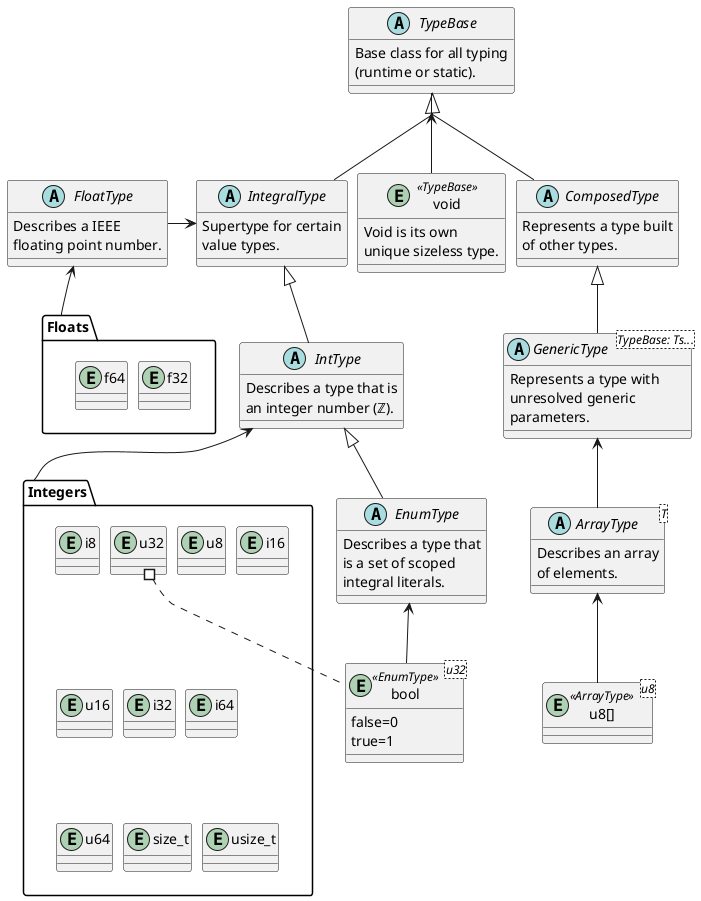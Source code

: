 @startuml
skinparam groupInheritance 2
skinparam nodesep 10
' skinparam ranksep 10

abstract TypeBase {
    Base class for all typing
    (runtime or static).
    __
}

entity void <<TypeBase>> {
    Void is its own
    unique sizeless type.
}
TypeBase <-- void

abstract ComposedType {
    Represents a type built
    of other types.
    __
}

TypeBase <|-- ComposedType

abstract IntegralType {
    Supertype for certain
    value types.
    __
}

TypeBase <|-- IntegralType

abstract IntType {
    Describes a type that is
    an integer number (ℤ).
    __
}

IntegralType <|-- IntType

abstract EnumType {
    Describes a type that
    is a set of scoped
    integral literals.
    __
}

IntType <|- EnumType

entity bool <u32> << EnumType >> {
    false=0
    true=1
}

EnumType <-- bool

package Integers {
    entity i8
    entity u8
    entity i16
    entity u16
    entity i32
    entity u32
    entity i64
    entity u64

    entity size_t
    entity usize_t

    u32 #.. bool
}

IntType <-- Integers

abstract FloatType {
    Describes a IEEE
    floating point number.
    __
}

IntegralType <-left- FloatType

package Floats {
    entity f32
    entity f64
}

FloatType <-- Floats

abstract GenericType<TypeBase: Ts...> {
    Represents a type with
    unresolved generic
    parameters.
    __
}

ComposedType <|-- GenericType

abstract ArrayType<T> {
    Describes an array
    of elements.
    __
}

GenericType <-- ArrayType

entity "u8[]" as u8_arr <u8> <<ArrayType>>
ArrayType <-- u8_arr

@enduml